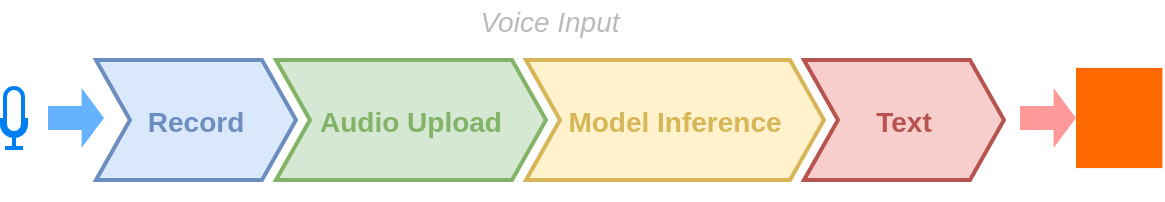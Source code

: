 <mxfile border="50" scale="3" compressed="false" locked="false" version="26.2.14">
  <diagram name="Blank" id="YmL12bMKpDGza6XwsDPr">
    <mxGraphModel dx="929" dy="1308" grid="0" gridSize="10" guides="1" tooltips="1" connect="1" arrows="1" fold="1" page="1" pageScale="1" pageWidth="827" pageHeight="1169" background="none" math="1" shadow="0">
      <root>
        <mxCell id="X5NqExCQtvZxIxQ7pmgY-0" />
        <mxCell id="1" parent="X5NqExCQtvZxIxQ7pmgY-0" />
        <mxCell id="NjAqU9Y5rHBkyYTPuW-a-1" value="Voice Input" style="swimlane;fontStyle=2;childLayout=stackLayout;horizontal=1;startSize=20;fillColor=none;horizontalStack=1;resizeParent=1;resizeParentMax=0;resizeLast=0;collapsible=0;marginBottom=0;swimlaneFillColor=none;strokeColor=none;fontFamily=Helvetica;fontSize=14;fontColor=#BABABA;points=[];verticalAlign=middle;stackBorder=10;stackSpacing=-10;resizable=1;" parent="1" vertex="1">
          <mxGeometry x="219" y="111" width="474" height="100" as="geometry" />
        </mxCell>
        <mxCell id="NjAqU9Y5rHBkyYTPuW-a-2" value="Record" style="shape=step;perimeter=stepPerimeter;strokeColor=#6C8EBF;fontFamily=Helvetica;fontSize=14;fontColor=#6C8EBF;fillColor=#dae8fc;fixedSize=1;size=17;fontStyle=1;strokeWidth=2;spacingTop=0;points=[];" parent="NjAqU9Y5rHBkyYTPuW-a-1" vertex="1">
          <mxGeometry x="10" y="30" width="100" height="60" as="geometry" />
        </mxCell>
        <mxCell id="NjAqU9Y5rHBkyYTPuW-a-3" value="Audio Upload" style="shape=step;perimeter=stepPerimeter;strokeColor=#82B366;fontFamily=Helvetica;fontSize=14;fontColor=#82B366;fillColor=#d5e8d4;fixedSize=1;size=17;fontStyle=1;strokeWidth=2;spacingTop=0;points=[];" parent="NjAqU9Y5rHBkyYTPuW-a-1" vertex="1">
          <mxGeometry x="100" y="30" width="135" height="60" as="geometry" />
        </mxCell>
        <mxCell id="NjAqU9Y5rHBkyYTPuW-a-4" value="Model Inference" style="shape=step;perimeter=stepPerimeter;strokeColor=#D6B656;fontFamily=Helvetica;fontSize=14;fontColor=#D6B656;fillColor=#fff2cc;fixedSize=1;size=17;fontStyle=1;strokeWidth=2;spacingTop=0;points=[];" parent="NjAqU9Y5rHBkyYTPuW-a-1" vertex="1">
          <mxGeometry x="225" y="30" width="149" height="60" as="geometry" />
        </mxCell>
        <mxCell id="NjAqU9Y5rHBkyYTPuW-a-5" value="Text" style="shape=step;perimeter=stepPerimeter;strokeColor=#B85450;fontFamily=Helvetica;fontSize=14;fontColor=#B85450;fillColor=#f8cecc;fixedSize=1;size=17;fontStyle=1;strokeWidth=2;spacingTop=0;points=[];" parent="NjAqU9Y5rHBkyYTPuW-a-1" vertex="1">
          <mxGeometry x="364" y="30" width="100" height="60" as="geometry" />
        </mxCell>
        <mxCell id="RcwoyfPcaLJ63eKTTwq--2" value="" style="html=1;verticalLabelPosition=bottom;align=center;labelBackgroundColor=#ffffff;verticalAlign=top;strokeWidth=2;strokeColor=#0080F0;shadow=0;dashed=0;shape=mxgraph.ios7.icons.microphone;" vertex="1" parent="1">
          <mxGeometry x="182" y="155" width="12" height="30" as="geometry" />
        </mxCell>
        <mxCell id="RcwoyfPcaLJ63eKTTwq--3" value="" style="html=1;outlineConnect=0;whiteSpace=wrap;fillColor=#66B2FF;shape=mxgraph.archimate3.process;strokeColor=none;" vertex="1" parent="1">
          <mxGeometry x="205" y="155" width="28" height="30" as="geometry" />
        </mxCell>
        <mxCell id="RcwoyfPcaLJ63eKTTwq--4" value="" style="points=[];aspect=fixed;html=1;align=center;shadow=0;dashed=0;fillColor=#FF6A00;strokeColor=none;shape=mxgraph.alibaba_cloud.user_feedback_02;" vertex="1" parent="1">
          <mxGeometry x="719" y="144.95" width="43.2" height="50.1" as="geometry" />
        </mxCell>
        <mxCell id="RcwoyfPcaLJ63eKTTwq--5" value="" style="html=1;outlineConnect=0;whiteSpace=wrap;fillColor=#FF9999;shape=mxgraph.archimate3.process;strokeColor=none;" vertex="1" parent="1">
          <mxGeometry x="691" y="155" width="28" height="30" as="geometry" />
        </mxCell>
      </root>
    </mxGraphModel>
  </diagram>
</mxfile>

